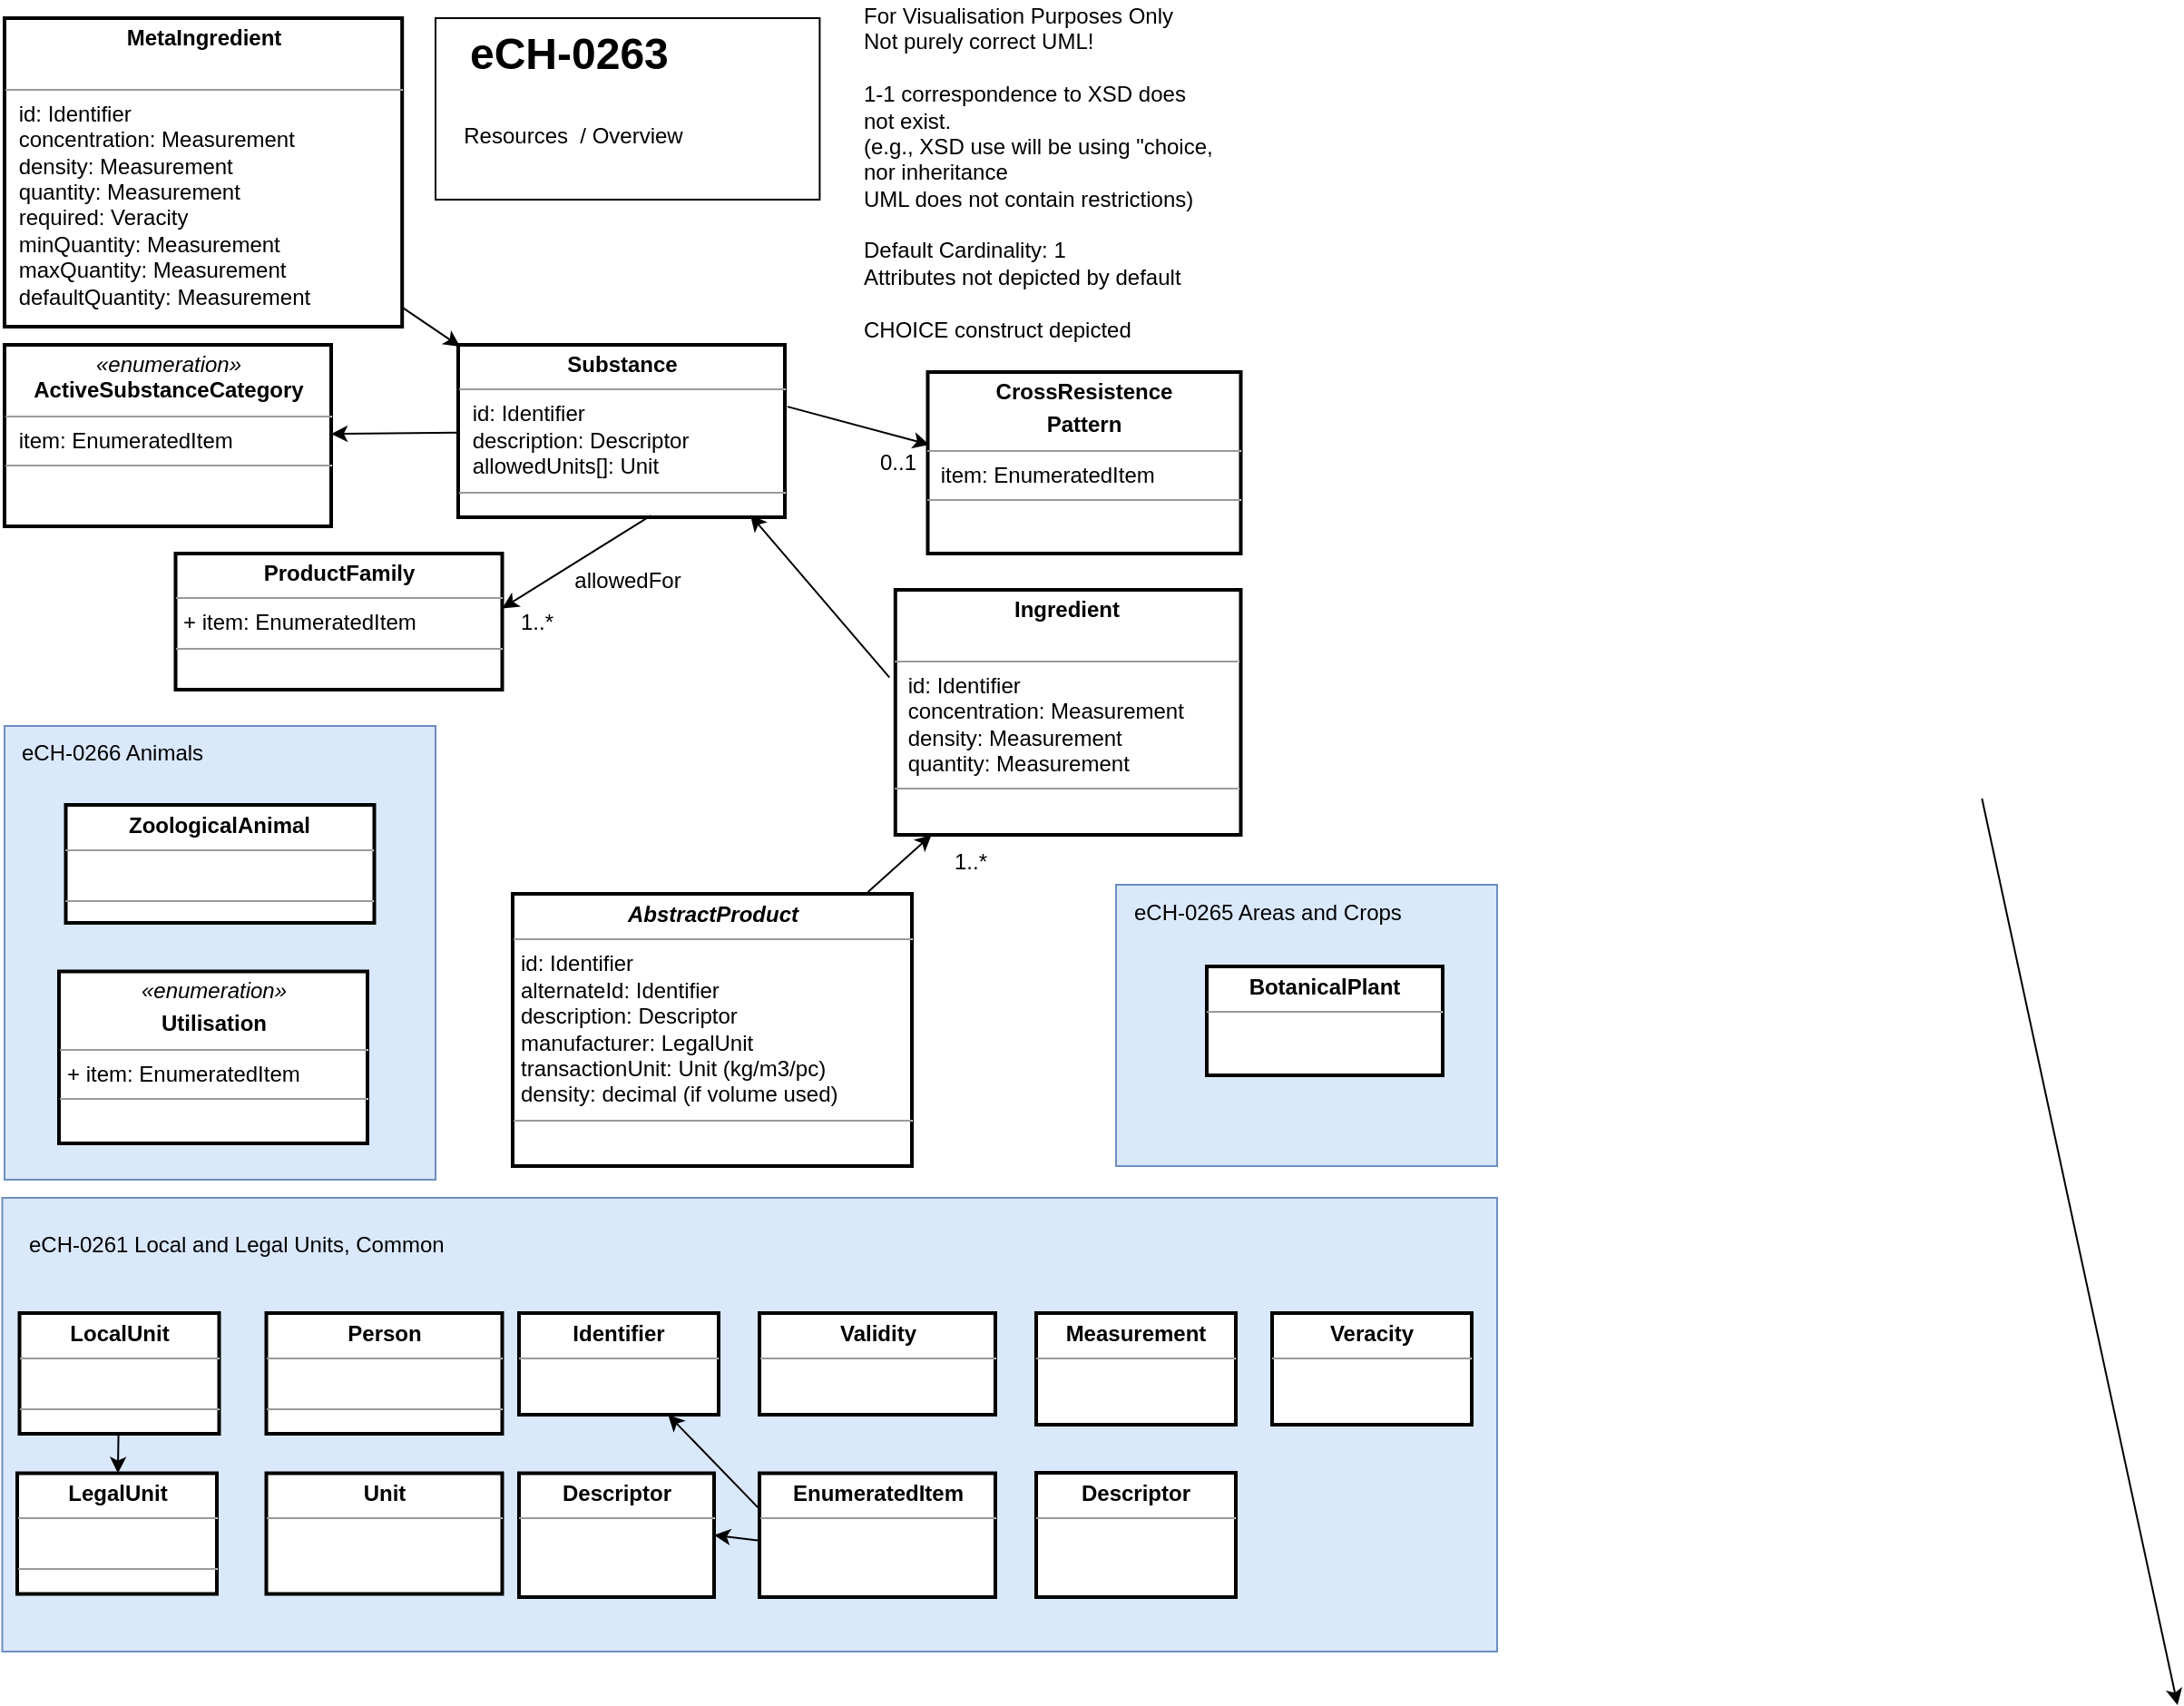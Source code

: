 <mxfile version="20.5.3" type="embed"><diagram id="C5RBs43oDa-KdzZeNtuy" name="Page-1"><mxGraphModel dx="2839" dy="704" grid="1" gridSize="10" guides="1" tooltips="1" connect="0" arrows="1" fold="1" page="1" pageScale="1" pageWidth="2336" pageHeight="1654" math="0" shadow="0"><root><mxCell id="WIyWlLk6GJQsqaUBKTNV-0"/><mxCell id="WIyWlLk6GJQsqaUBKTNV-1" parent="WIyWlLk6GJQsqaUBKTNV-0"/><mxCell id="9_fdUrSxjmN1W93VfHhp-2" value="" style="rounded=0;whiteSpace=wrap;html=1;fillColor=#dae8fc;strokeColor=#6c8ebf;fontFamily=Helvetica;" parent="WIyWlLk6GJQsqaUBKTNV-1" vertex="1"><mxGeometry x="-1993.75" y="710" width="823.75" height="250" as="geometry"/></mxCell><mxCell id="9_fdUrSxjmN1W93VfHhp-12" value="&lt;p style=&quot;margin:0px;margin-top:4px;text-align:center;&quot;&gt;&lt;b&gt;Identifier&lt;/b&gt;&lt;/p&gt;&lt;hr size=&quot;1&quot;&gt;&lt;p style=&quot;margin:0px;margin-left:4px;&quot;&gt;&lt;br&gt;&lt;/p&gt;" style="verticalAlign=top;align=left;overflow=fill;fontSize=12;fontFamily=Helvetica;html=1;sketch=0;strokeWidth=2;" parent="WIyWlLk6GJQsqaUBKTNV-1" vertex="1"><mxGeometry x="-1709" y="773.5" width="110" height="56" as="geometry"/></mxCell><mxCell id="A5fvS7BDDAw0l9XVEY4Y-33" value="&lt;p style=&quot;margin:0px;margin-top:4px;text-align:center;&quot;&gt;&lt;b&gt;EnumeratedItem&lt;/b&gt;&lt;/p&gt;&lt;hr size=&quot;1&quot;&gt;&lt;p style=&quot;margin:0px;margin-left:4px;&quot;&gt;&lt;br&gt;&lt;/p&gt;" style="verticalAlign=top;align=left;overflow=fill;fontSize=12;fontFamily=Helvetica;html=1;sketch=0;strokeWidth=2;" parent="WIyWlLk6GJQsqaUBKTNV-1" vertex="1"><mxGeometry x="-1576.5" y="861.75" width="130" height="68.25" as="geometry"/></mxCell><mxCell id="A5fvS7BDDAw0l9XVEY4Y-54" value="&lt;p style=&quot;margin:0px;margin-top:4px;text-align:center;&quot;&gt;&lt;b&gt;LocalUnit&lt;/b&gt;&lt;/p&gt;&lt;hr size=&quot;1&quot;&gt;&lt;p style=&quot;margin:0px;margin-left:4px;&quot;&gt;&amp;nbsp;&lt;br&gt;&lt;/p&gt;&lt;hr size=&quot;1&quot;&gt;&lt;p style=&quot;margin:0px;margin-left:4px;&quot;&gt;&lt;br&gt;&lt;/p&gt;" style="verticalAlign=top;align=left;overflow=fill;fontSize=12;fontFamily=Helvetica;html=1;sketch=0;strokeWidth=2;" parent="WIyWlLk6GJQsqaUBKTNV-1" vertex="1"><mxGeometry x="-1984.25" y="773.5" width="110" height="66.5" as="geometry"/></mxCell><mxCell id="A5fvS7BDDAw0l9XVEY4Y-61" value="" style="endArrow=classic;html=1;sketch=0;fontFamily=Helvetica;curved=1;" parent="WIyWlLk6GJQsqaUBKTNV-1" source="A5fvS7BDDAw0l9XVEY4Y-54" target="Fh2eQYCEiK_2gspSJ3Qt-0" edge="1"><mxGeometry width="50" height="50" relative="1" as="geometry"><mxPoint x="-1809.25" y="1357.5" as="sourcePoint"/><mxPoint x="-1894.53" y="912.836" as="targetPoint"/></mxGeometry></mxCell><mxCell id="A5fvS7BDDAw0l9XVEY4Y-97" value="For Visualisation Purposes Only&lt;br&gt;Not purely correct UML!&lt;br&gt;&lt;br&gt;1-1 correspondence to XSD does &lt;br&gt;not exist.&lt;br&gt;(e.g., XSD use will be using &quot;choice,&lt;br&gt;nor inheritance&lt;br&gt;UML does not contain restrictions)&lt;br&gt;&lt;br&gt;Default Cardinality: 1&lt;br&gt;Attributes not depicted by default&lt;br&gt;&lt;br&gt;CHOICE construct depicted" style="text;html=1;strokeColor=none;fillColor=none;align=left;verticalAlign=middle;whiteSpace=wrap;rounded=0;strokeWidth=2;fontFamily=Helvetica;" parent="WIyWlLk6GJQsqaUBKTNV-1" vertex="1"><mxGeometry x="-1521.5" y="130" width="230" height="30" as="geometry"/></mxCell><mxCell id="3pSlS8YH4z9lj6zPETBl-3" value="v&amp;nbsp; &amp;nbsp; &amp;nbsp; &amp;nbsp; &amp;nbsp; &amp;nbsp; &amp;nbsp;&amp;nbsp;" style="rounded=0;whiteSpace=wrap;html=1;fillColor=#dae8fc;strokeColor=#6c8ebf;fontFamily=Helvetica;" parent="WIyWlLk6GJQsqaUBKTNV-1" vertex="1"><mxGeometry x="-1380" y="537.5" width="210" height="155" as="geometry"/></mxCell><mxCell id="3pSlS8YH4z9lj6zPETBl-47" value="&lt;p style=&quot;margin:0px;margin-top:4px;text-align:center;&quot;&gt;&lt;b&gt;Person&lt;/b&gt;&lt;/p&gt;&lt;hr size=&quot;1&quot;&gt;&lt;p style=&quot;margin:0px;margin-left:4px;&quot;&gt;&amp;nbsp;&lt;br&gt;&lt;/p&gt;&lt;hr size=&quot;1&quot;&gt;&lt;p style=&quot;margin:0px;margin-left:4px;&quot;&gt;&lt;br&gt;&lt;/p&gt;" style="verticalAlign=top;align=left;overflow=fill;fontSize=12;fontFamily=Helvetica;html=1;sketch=0;strokeWidth=2;" parent="WIyWlLk6GJQsqaUBKTNV-1" vertex="1"><mxGeometry x="-1848.25" y="773.5" width="130" height="66.5" as="geometry"/></mxCell><mxCell id="fq_hDrngQvyFMPAxzldU-55" value="&lt;p style=&quot;margin:0px;margin-top:4px;text-align:center;&quot;&gt;&lt;b&gt;&lt;i&gt;AbstractProduct&lt;/i&gt;&lt;/b&gt;&lt;/p&gt;&lt;hr size=&quot;1&quot;&gt;&lt;p style=&quot;margin:0px;margin-left:4px;&quot;&gt;id: Identifier&lt;br&gt;&lt;/p&gt;&lt;p style=&quot;margin:0px;margin-left:4px;&quot;&gt;alternateId: Identifier&lt;/p&gt;&lt;p style=&quot;margin:0px;margin-left:4px;&quot;&gt;description: Descriptor&amp;nbsp;&lt;/p&gt;&lt;p style=&quot;margin:0px;margin-left:4px;&quot;&gt;manufacturer: LegalUnit&lt;/p&gt;&lt;p style=&quot;margin:0px;margin-left:4px;&quot;&gt;transactionUnit: Unit (kg/m3/pc)&lt;/p&gt;&lt;p style=&quot;margin:0px;margin-left:4px;&quot;&gt;density:&amp;nbsp;&lt;span style=&quot;background-color: initial;&quot;&gt;decimal (if volume used)&lt;/span&gt;&lt;/p&gt;&lt;hr size=&quot;1&quot;&gt;&lt;p style=&quot;margin:0px;margin-left:4px;&quot;&gt;&lt;br&gt;&lt;/p&gt;" style="verticalAlign=top;align=left;overflow=fill;fontSize=12;fontFamily=Helvetica;html=1;sketch=0;strokeWidth=2;" parent="WIyWlLk6GJQsqaUBKTNV-1" vertex="1"><mxGeometry x="-1712.5" y="542.5" width="220" height="150" as="geometry"/></mxCell><mxCell id="Fh2eQYCEiK_2gspSJ3Qt-0" value="&lt;p style=&quot;margin:0px;margin-top:4px;text-align:center;&quot;&gt;&lt;b&gt;LegalUnit&lt;/b&gt;&lt;/p&gt;&lt;hr size=&quot;1&quot;&gt;&lt;p style=&quot;margin:0px;margin-left:4px;&quot;&gt;&amp;nbsp;&lt;br&gt;&lt;/p&gt;&lt;hr size=&quot;1&quot;&gt;&lt;p style=&quot;margin:0px;margin-left:4px;&quot;&gt;&lt;br&gt;&lt;/p&gt;" style="verticalAlign=top;align=left;overflow=fill;fontSize=12;fontFamily=Helvetica;html=1;sketch=0;strokeWidth=2;" parent="WIyWlLk6GJQsqaUBKTNV-1" vertex="1"><mxGeometry x="-1985.5" y="861.75" width="110" height="66.5" as="geometry"/></mxCell><mxCell id="fq_hDrngQvyFMPAxzldU-75" value="&lt;p style=&quot;margin:0px;margin-top:4px;text-align:center;&quot;&gt;&lt;b&gt;Descriptor&lt;/b&gt;&lt;/p&gt;&lt;hr size=&quot;1&quot;&gt;&lt;p style=&quot;margin:0px;margin-left:4px;&quot;&gt;&lt;br&gt;&lt;/p&gt;" style="verticalAlign=top;align=left;overflow=fill;fontSize=12;fontFamily=Helvetica;html=1;sketch=0;strokeWidth=2;" parent="WIyWlLk6GJQsqaUBKTNV-1" vertex="1"><mxGeometry x="-1709" y="861.75" width="107.5" height="68.25" as="geometry"/></mxCell><mxCell id="fq_hDrngQvyFMPAxzldU-76" value="eCH-0261 Local and Legal Units, Common" style="text;html=1;strokeColor=none;fillColor=none;align=left;verticalAlign=middle;whiteSpace=wrap;rounded=0;strokeWidth=2;fontFamily=Helvetica;" parent="WIyWlLk6GJQsqaUBKTNV-1" vertex="1"><mxGeometry x="-1980.75" y="700" width="290" height="72.5" as="geometry"/></mxCell><mxCell id="fq_hDrngQvyFMPAxzldU-77" value="eCH-0265 Areas and Crops" style="text;html=1;strokeColor=none;fillColor=none;align=left;verticalAlign=middle;whiteSpace=wrap;rounded=0;strokeWidth=2;fontFamily=Helvetica;" parent="WIyWlLk6GJQsqaUBKTNV-1" vertex="1"><mxGeometry x="-1372" y="537.5" width="204" height="30" as="geometry"/></mxCell><mxCell id="fq_hDrngQvyFMPAxzldU-80" value="" style="endArrow=classic;html=1;sketch=0;fontFamily=Helvetica;curved=1;exitX=-0.004;exitY=0.281;exitDx=0;exitDy=0;exitPerimeter=0;" parent="WIyWlLk6GJQsqaUBKTNV-1" source="A5fvS7BDDAw0l9XVEY4Y-33" target="9_fdUrSxjmN1W93VfHhp-12" edge="1"><mxGeometry width="50" height="50" relative="1" as="geometry"><mxPoint x="-1375.05" y="943" as="sourcePoint"/><mxPoint x="-1536.5" y="941" as="targetPoint"/></mxGeometry></mxCell><mxCell id="fq_hDrngQvyFMPAxzldU-83" value="" style="endArrow=classic;html=1;sketch=0;fontFamily=Helvetica;curved=1;entryX=1;entryY=0.5;entryDx=0;entryDy=0;exitX=-0.008;exitY=0.542;exitDx=0;exitDy=0;exitPerimeter=0;" parent="WIyWlLk6GJQsqaUBKTNV-1" source="A5fvS7BDDAw0l9XVEY4Y-33" target="fq_hDrngQvyFMPAxzldU-75" edge="1"><mxGeometry width="50" height="50" relative="1" as="geometry"><mxPoint x="-1676.5" y="1113" as="sourcePoint"/><mxPoint x="-1866.299" y="831.25" as="targetPoint"/></mxGeometry></mxCell><mxCell id="fq_hDrngQvyFMPAxzldU-141" value="&lt;p style=&quot;margin:0px;margin-top:4px;text-align:center;&quot;&gt;&lt;b&gt;BotanicalPlant&lt;/b&gt;&lt;/p&gt;&lt;hr size=&quot;1&quot;&gt;&lt;p style=&quot;margin:0px;margin-left:4px;&quot;&gt;&lt;br&gt;&lt;/p&gt;" style="verticalAlign=top;align=left;overflow=fill;fontSize=12;fontFamily=Helvetica;html=1;sketch=0;strokeWidth=2;" parent="WIyWlLk6GJQsqaUBKTNV-1" vertex="1"><mxGeometry x="-1330" y="582.5" width="130" height="60" as="geometry"/></mxCell><mxCell id="ZqzKbb4cEfQE_WqFz7V7-11" value="" style="rounded=0;whiteSpace=wrap;html=1;fillColor=#dae8fc;strokeColor=#6c8ebf;fontFamily=Helvetica;" parent="WIyWlLk6GJQsqaUBKTNV-1" vertex="1"><mxGeometry x="-1992.5" y="450" width="237.5" height="250" as="geometry"/></mxCell><mxCell id="ZqzKbb4cEfQE_WqFz7V7-12" value="eCH-0266 Animals" style="text;html=1;strokeColor=none;fillColor=none;align=left;verticalAlign=middle;whiteSpace=wrap;rounded=0;strokeWidth=2;fontFamily=Helvetica;" parent="WIyWlLk6GJQsqaUBKTNV-1" vertex="1"><mxGeometry x="-1985" y="450" width="290" height="30" as="geometry"/></mxCell><mxCell id="ZqzKbb4cEfQE_WqFz7V7-18" value="&lt;p style=&quot;margin:0px;margin-top:4px;text-align:center;&quot;&gt;&lt;b&gt;ZoologicalAnimal&lt;/b&gt;&lt;/p&gt;&lt;hr size=&quot;1&quot;&gt;&lt;p style=&quot;margin:0px;margin-left:4px;&quot;&gt;&amp;nbsp;&amp;nbsp;&lt;br&gt;&lt;/p&gt;&lt;hr size=&quot;1&quot;&gt;&lt;p style=&quot;margin:0px;margin-left:4px;&quot;&gt;&lt;br&gt;&lt;/p&gt;" style="verticalAlign=top;align=left;overflow=fill;fontSize=12;fontFamily=Helvetica;html=1;sketch=0;strokeWidth=2;" parent="WIyWlLk6GJQsqaUBKTNV-1" vertex="1"><mxGeometry x="-1958.75" y="493.5" width="170" height="65" as="geometry"/></mxCell><mxCell id="ZqzKbb4cEfQE_WqFz7V7-43" value="&lt;p style=&quot;margin:0px;margin-top:4px;text-align:center;&quot;&gt;&lt;i&gt;«enumeration»&lt;/i&gt;&lt;/p&gt;&lt;p style=&quot;margin:0px;margin-top:4px;text-align:center;&quot;&gt;&lt;b&gt;Utilisation&lt;/b&gt;&lt;/p&gt;&lt;hr size=&quot;1&quot;&gt;&lt;p style=&quot;margin:0px;margin-left:4px;&quot;&gt;+ item: EnumeratedItem&lt;br&gt;&lt;/p&gt;&lt;hr size=&quot;1&quot;&gt;&lt;p style=&quot;margin:0px;margin-left:4px;&quot;&gt;&lt;br&gt;&lt;/p&gt;" style="verticalAlign=top;align=left;overflow=fill;fontSize=12;fontFamily=Helvetica;html=1;sketch=0;strokeWidth=2;" parent="WIyWlLk6GJQsqaUBKTNV-1" vertex="1"><mxGeometry x="-1962.5" y="585.25" width="170" height="94.75" as="geometry"/></mxCell><mxCell id="ZqzKbb4cEfQE_WqFz7V7-75" value="" style="endArrow=classic;html=1;sketch=0;fontFamily=Helvetica;curved=1;entryX=0.34;entryY=-0.005;entryDx=0;entryDy=0;entryPerimeter=0;" parent="WIyWlLk6GJQsqaUBKTNV-1" edge="1"><mxGeometry width="50" height="50" relative="1" as="geometry"><mxPoint x="-902.828" y="490" as="sourcePoint"/><mxPoint x="-795.051" y="989.5" as="targetPoint"/></mxGeometry></mxCell><mxCell id="ZqzKbb4cEfQE_WqFz7V7-85" value="&lt;p style=&quot;margin:0px;margin-top:4px;text-align:center;&quot;&gt;&lt;b style=&quot;background-color: initial;&quot;&gt;Substance&lt;/b&gt;&lt;br&gt;&lt;/p&gt;&lt;hr size=&quot;1&quot;&gt;&lt;p style=&quot;margin:0px;margin-left:4px;&quot;&gt;&amp;nbsp;id: Identifier&lt;br&gt;&lt;/p&gt;&lt;p style=&quot;margin:0px;margin-left:4px;&quot;&gt;&amp;nbsp;description: Descriptor&lt;/p&gt;&lt;p style=&quot;margin:0px;margin-left:4px;&quot;&gt;&amp;nbsp;allowedUnits[]: Unit&lt;/p&gt;&lt;hr size=&quot;1&quot;&gt;&lt;p style=&quot;margin:0px;margin-left:4px;&quot;&gt;&lt;br&gt;&lt;/p&gt;" style="verticalAlign=top;align=left;overflow=fill;fontSize=12;fontFamily=Helvetica;html=1;sketch=0;strokeWidth=2;" parent="WIyWlLk6GJQsqaUBKTNV-1" vertex="1"><mxGeometry x="-1742.5" y="240" width="180" height="95" as="geometry"/></mxCell><mxCell id="ZqzKbb4cEfQE_WqFz7V7-86" value="" style="endArrow=classic;html=1;sketch=0;fontFamily=Helvetica;curved=1;exitX=0.89;exitY=-0.007;exitDx=0;exitDy=0;exitPerimeter=0;" parent="WIyWlLk6GJQsqaUBKTNV-1" source="fq_hDrngQvyFMPAxzldU-55" target="eB_fhc0voJm1Zt_swYeX-0" edge="1"><mxGeometry width="50" height="50" relative="1" as="geometry"><mxPoint x="-1422.85" y="674.38" as="sourcePoint"/><mxPoint x="-1470.75" y="481.82" as="targetPoint"/></mxGeometry></mxCell><mxCell id="ZqzKbb4cEfQE_WqFz7V7-87" value="1..*" style="text;html=1;strokeColor=none;fillColor=none;align=center;verticalAlign=middle;whiteSpace=wrap;rounded=0;fontFamily=Helvetica;" parent="WIyWlLk6GJQsqaUBKTNV-1" vertex="1"><mxGeometry x="-1452.5" y="387.5" width="60" height="30" as="geometry"/></mxCell><mxCell id="ZqzKbb4cEfQE_WqFz7V7-88" value="" style="endArrow=classic;html=1;sketch=0;fontFamily=Helvetica;curved=1;entryX=0.894;entryY=0.987;entryDx=0;entryDy=0;entryPerimeter=0;exitX=-0.017;exitY=0.358;exitDx=0;exitDy=0;exitPerimeter=0;" parent="WIyWlLk6GJQsqaUBKTNV-1" source="eB_fhc0voJm1Zt_swYeX-0" target="ZqzKbb4cEfQE_WqFz7V7-85" edge="1"><mxGeometry width="50" height="50" relative="1" as="geometry"><mxPoint x="-1557.5" y="402.125" as="sourcePoint"/><mxPoint x="-1461.24" y="478.46" as="targetPoint"/></mxGeometry></mxCell><mxCell id="ZqzKbb4cEfQE_WqFz7V7-90" value="&lt;p style=&quot;margin:0px;margin-top:4px;text-align:center;&quot;&gt;&lt;i&gt;«enumeration»&lt;/i&gt;&lt;br&gt;&lt;b&gt;ActiveSubstanceCategory&lt;/b&gt;&lt;/p&gt;&lt;hr size=&quot;1&quot;&gt;&lt;p style=&quot;margin:0px;margin-left:4px;&quot;&gt;&amp;nbsp;item: EnumeratedItem&lt;br&gt;&lt;/p&gt;&lt;hr size=&quot;1&quot;&gt;&lt;p style=&quot;margin:0px;margin-left:4px;&quot;&gt;&lt;br&gt;&lt;/p&gt;" style="verticalAlign=top;align=left;overflow=fill;fontSize=12;fontFamily=Helvetica;html=1;sketch=0;strokeWidth=2;" parent="WIyWlLk6GJQsqaUBKTNV-1" vertex="1"><mxGeometry x="-1992.5" y="240" width="180" height="100" as="geometry"/></mxCell><mxCell id="ZqzKbb4cEfQE_WqFz7V7-91" value="" style="endArrow=classic;html=1;sketch=0;fontFamily=Helvetica;curved=1;" parent="WIyWlLk6GJQsqaUBKTNV-1" source="ZqzKbb4cEfQE_WqFz7V7-85" target="ZqzKbb4cEfQE_WqFz7V7-90" edge="1"><mxGeometry width="50" height="50" relative="1" as="geometry"><mxPoint x="-1393.76" y="403.045" as="sourcePoint"/><mxPoint x="-1431.24" y="340.005" as="targetPoint"/></mxGeometry></mxCell><mxCell id="eB_fhc0voJm1Zt_swYeX-0" value="&lt;p style=&quot;margin:0px;margin-top:4px;text-align:center;&quot;&gt;&lt;b&gt;Ingredient&lt;/b&gt;&lt;/p&gt;&amp;nbsp;&lt;hr size=&quot;1&quot;&gt;&lt;p style=&quot;margin:0px;margin-left:4px;&quot;&gt;&amp;nbsp;id: Identifier&lt;br&gt;&lt;/p&gt;&lt;p style=&quot;margin:0px;margin-left:4px;&quot;&gt;&amp;nbsp;concentration: Measurement&lt;/p&gt;&lt;p style=&quot;margin:0px;margin-left:4px;&quot;&gt;&amp;nbsp;density: Measurement&lt;/p&gt;&lt;p style=&quot;margin:0px;margin-left:4px;&quot;&gt;&lt;span style=&quot;background-color: initial;&quot;&gt;&amp;nbsp;quantity: Measurement&lt;/span&gt;&lt;/p&gt;&lt;hr size=&quot;1&quot;&gt;&lt;p style=&quot;margin:0px;margin-left:4px;&quot;&gt;&lt;br&gt;&lt;/p&gt;" style="verticalAlign=top;align=left;overflow=fill;fontSize=12;fontFamily=Helvetica;html=1;sketch=0;strokeWidth=2;" parent="WIyWlLk6GJQsqaUBKTNV-1" vertex="1"><mxGeometry x="-1501.6" y="375" width="190.35" height="135" as="geometry"/></mxCell><mxCell id="eYUfmgDXyRDl5XwJps49-13" value="&lt;p style=&quot;margin:0px;margin-top:4px;text-align:center;&quot;&gt;&lt;b&gt;ProductFamily&lt;/b&gt;&lt;/p&gt;&lt;hr size=&quot;1&quot;&gt;&lt;p style=&quot;margin:0px;margin-left:4px;&quot;&gt;+ item: EnumeratedItem&lt;br&gt;&lt;/p&gt;&lt;hr size=&quot;1&quot;&gt;&lt;p style=&quot;margin:0px;margin-left:4px;&quot;&gt;&lt;br&gt;&lt;/p&gt;" style="verticalAlign=top;align=left;overflow=fill;fontSize=12;fontFamily=Helvetica;html=1;sketch=0;strokeWidth=2;" parent="WIyWlLk6GJQsqaUBKTNV-1" vertex="1"><mxGeometry x="-1898.25" y="355" width="180" height="75" as="geometry"/></mxCell><mxCell id="8MJOqnOzI6ZtPtBTbAP--10" value="&lt;p style=&quot;margin:0px;margin-top:4px;text-align:center;&quot;&gt;&lt;b&gt;Unit&lt;/b&gt;&lt;/p&gt;&lt;hr size=&quot;1&quot;&gt;&lt;p style=&quot;margin:0px;margin-left:4px;&quot;&gt;&lt;br&gt;&lt;/p&gt;" style="verticalAlign=top;align=left;overflow=fill;fontSize=12;fontFamily=Helvetica;html=1;sketch=0;strokeWidth=2;" parent="WIyWlLk6GJQsqaUBKTNV-1" vertex="1"><mxGeometry x="-1848.25" y="861.75" width="130" height="66.5" as="geometry"/></mxCell><mxCell id="8MJOqnOzI6ZtPtBTbAP--11" value="&lt;p style=&quot;margin:0px;margin-top:4px;text-align:center;&quot;&gt;&lt;b&gt;CrossResistence&lt;/b&gt;&lt;/p&gt;&lt;p style=&quot;margin:0px;margin-top:4px;text-align:center;&quot;&gt;&lt;b&gt;Pattern&lt;/b&gt;&lt;/p&gt;&lt;hr size=&quot;1&quot;&gt;&lt;p style=&quot;margin:0px;margin-left:4px;&quot;&gt;&amp;nbsp;item: EnumeratedItem&lt;br&gt;&lt;/p&gt;&lt;hr size=&quot;1&quot;&gt;&lt;p style=&quot;margin:0px;margin-left:4px;&quot;&gt;&lt;br&gt;&lt;/p&gt;" style="verticalAlign=top;align=left;overflow=fill;fontSize=12;fontFamily=Helvetica;html=1;sketch=0;strokeWidth=2;" parent="WIyWlLk6GJQsqaUBKTNV-1" vertex="1"><mxGeometry x="-1483.75" y="255" width="172.5" height="100" as="geometry"/></mxCell><mxCell id="8MJOqnOzI6ZtPtBTbAP--12" value="" style="endArrow=classic;html=1;sketch=0;fontFamily=Helvetica;curved=1;entryX=0.005;entryY=0.4;entryDx=0;entryDy=0;entryPerimeter=0;exitX=1.008;exitY=0.306;exitDx=0;exitDy=0;exitPerimeter=0;" parent="WIyWlLk6GJQsqaUBKTNV-1" target="8MJOqnOzI6ZtPtBTbAP--11" edge="1"><mxGeometry width="50" height="50" relative="1" as="geometry"><mxPoint x="-1561.06" y="274.07" as="sourcePoint"/><mxPoint x="-1503.34" y="291.5" as="targetPoint"/></mxGeometry></mxCell><mxCell id="8MJOqnOzI6ZtPtBTbAP--13" value="0..1" style="text;html=1;strokeColor=none;fillColor=none;align=center;verticalAlign=middle;whiteSpace=wrap;rounded=0;fontFamily=Helvetica;" parent="WIyWlLk6GJQsqaUBKTNV-1" vertex="1"><mxGeometry x="-1530" y="290" width="60" height="30" as="geometry"/></mxCell><mxCell id="8MJOqnOzI6ZtPtBTbAP--22" value="1..*" style="text;html=1;strokeColor=none;fillColor=none;align=center;verticalAlign=middle;whiteSpace=wrap;rounded=0;fontFamily=Helvetica;" parent="WIyWlLk6GJQsqaUBKTNV-1" vertex="1"><mxGeometry x="-1729.5" y="377.5" width="60" height="30" as="geometry"/></mxCell><mxCell id="8MJOqnOzI6ZtPtBTbAP--23" value="" style="endArrow=classic;html=1;sketch=0;fontFamily=Helvetica;curved=1;entryX=1;entryY=0.403;entryDx=0;entryDy=0;entryPerimeter=0;exitX=0.59;exitY=0.99;exitDx=0;exitDy=0;exitPerimeter=0;" parent="WIyWlLk6GJQsqaUBKTNV-1" source="ZqzKbb4cEfQE_WqFz7V7-85" target="eYUfmgDXyRDl5XwJps49-13" edge="1"><mxGeometry width="50" height="50" relative="1" as="geometry"><mxPoint x="-1769.25" y="355" as="sourcePoint"/><mxPoint x="-1828.25" y="320" as="targetPoint"/></mxGeometry></mxCell><mxCell id="8MJOqnOzI6ZtPtBTbAP--24" value="allowedFor" style="text;html=1;strokeColor=none;fillColor=none;align=center;verticalAlign=middle;whiteSpace=wrap;rounded=0;fontFamily=Helvetica;" parent="WIyWlLk6GJQsqaUBKTNV-1" vertex="1"><mxGeometry x="-1679.15" y="355" width="60" height="30" as="geometry"/></mxCell><mxCell id="qUsIdyUmsrlXsUjqDphB-0" value="1..*" style="text;html=1;strokeColor=none;fillColor=none;align=center;verticalAlign=middle;whiteSpace=wrap;rounded=0;fontFamily=Helvetica;" parent="WIyWlLk6GJQsqaUBKTNV-1" vertex="1"><mxGeometry x="-1490" y="510" width="60" height="30" as="geometry"/></mxCell><mxCell id="qUsIdyUmsrlXsUjqDphB-1" value="&lt;p style=&quot;margin:0px;margin-top:4px;text-align:center;&quot;&gt;&lt;b&gt;Validity&lt;/b&gt;&lt;/p&gt;&lt;hr size=&quot;1&quot;&gt;&lt;p style=&quot;margin:0px;margin-left:4px;&quot;&gt;&lt;br&gt;&lt;/p&gt;" style="verticalAlign=top;align=left;overflow=fill;fontSize=12;fontFamily=Helvetica;html=1;sketch=0;strokeWidth=2;" parent="WIyWlLk6GJQsqaUBKTNV-1" vertex="1"><mxGeometry x="-1576.5" y="773.5" width="130" height="56" as="geometry"/></mxCell><mxCell id="qUsIdyUmsrlXsUjqDphB-3" value="&lt;p style=&quot;margin:0px;margin-top:4px;text-align:center;&quot;&gt;&lt;b&gt;Measurement&lt;/b&gt;&lt;/p&gt;&lt;hr size=&quot;1&quot;&gt;&lt;p style=&quot;margin:0px;margin-left:4px;&quot;&gt;&lt;br&gt;&lt;/p&gt;" style="verticalAlign=top;align=left;overflow=fill;fontSize=12;fontFamily=Helvetica;html=1;sketch=0;strokeWidth=2;" parent="WIyWlLk6GJQsqaUBKTNV-1" vertex="1"><mxGeometry x="-1424" y="773.5" width="110" height="61.5" as="geometry"/></mxCell><mxCell id="qUsIdyUmsrlXsUjqDphB-5" value="&lt;p style=&quot;margin:0px;margin-top:4px;text-align:center;&quot;&gt;&lt;b&gt;MetaIngredient&lt;/b&gt;&lt;/p&gt;&amp;nbsp;&lt;hr size=&quot;1&quot;&gt;&lt;p style=&quot;margin:0px;margin-left:4px;&quot;&gt;&amp;nbsp;id: Identifier&lt;br&gt;&lt;/p&gt;&lt;p style=&quot;margin:0px;margin-left:4px;&quot;&gt;&amp;nbsp;concentration: Measurement&lt;/p&gt;&lt;p style=&quot;margin:0px;margin-left:4px;&quot;&gt;&amp;nbsp;density: Measurement&lt;/p&gt;&lt;p style=&quot;margin:0px;margin-left:4px;&quot;&gt;&lt;span style=&quot;background-color: initial;&quot;&gt;&amp;nbsp;quantity: Measurement&lt;/span&gt;&lt;/p&gt;&lt;p style=&quot;margin:0px;margin-left:4px;&quot;&gt;&lt;span style=&quot;background-color: initial;&quot;&gt;&amp;nbsp;required: Veracity&lt;/span&gt;&lt;/p&gt;&lt;p style=&quot;margin:0px;margin-left:4px;&quot;&gt;&lt;span style=&quot;background-color: initial;&quot;&gt;&amp;nbsp;minQuantity: Measurement&lt;/span&gt;&lt;/p&gt;&lt;p style=&quot;margin:0px;margin-left:4px;&quot;&gt;&lt;span style=&quot;background-color: initial;&quot;&gt;&amp;nbsp;maxQuantity: Measurement&lt;/span&gt;&lt;/p&gt;&lt;p style=&quot;margin:0px;margin-left:4px;&quot;&gt;&lt;span style=&quot;background-color: initial;&quot;&gt;&amp;nbsp;defaultQuantity: Measurement&lt;/span&gt;&lt;/p&gt;&lt;p style=&quot;margin:0px;margin-left:4px;&quot;&gt;&lt;span style=&quot;background-color: initial;&quot;&gt;&lt;br&gt;&lt;/span&gt;&lt;/p&gt;&lt;p style=&quot;margin:0px;margin-left:4px;&quot;&gt;&lt;span style=&quot;background-color: initial;&quot;&gt;&lt;br&gt;&lt;/span&gt;&lt;/p&gt;&lt;hr size=&quot;1&quot;&gt;&lt;p style=&quot;margin:0px;margin-left:4px;&quot;&gt;&lt;br&gt;&lt;/p&gt;" style="verticalAlign=top;align=left;overflow=fill;fontSize=12;fontFamily=Helvetica;html=1;sketch=0;strokeWidth=2;" parent="WIyWlLk6GJQsqaUBKTNV-1" vertex="1"><mxGeometry x="-1992.5" y="60" width="219.1" height="170" as="geometry"/></mxCell><mxCell id="qUsIdyUmsrlXsUjqDphB-7" value="&lt;p style=&quot;margin:0px;margin-top:4px;text-align:center;&quot;&gt;&lt;b&gt;Veracity&lt;/b&gt;&lt;/p&gt;&lt;hr size=&quot;1&quot;&gt;&lt;p style=&quot;margin:0px;margin-left:4px;&quot;&gt;&lt;br&gt;&lt;/p&gt;" style="verticalAlign=top;align=left;overflow=fill;fontSize=12;fontFamily=Helvetica;html=1;sketch=0;strokeWidth=2;" parent="WIyWlLk6GJQsqaUBKTNV-1" vertex="1"><mxGeometry x="-1294" y="773.5" width="110" height="61.5" as="geometry"/></mxCell><mxCell id="qUsIdyUmsrlXsUjqDphB-8" value="" style="endArrow=classic;html=1;sketch=0;fontFamily=Helvetica;curved=1;entryX=0.006;entryY=0.011;entryDx=0;entryDy=0;entryPerimeter=0;" parent="WIyWlLk6GJQsqaUBKTNV-1" source="qUsIdyUmsrlXsUjqDphB-5" target="ZqzKbb4cEfQE_WqFz7V7-85" edge="1"><mxGeometry width="50" height="50" relative="1" as="geometry"><mxPoint x="-1540" y="110.0" as="sourcePoint"/><mxPoint x="-1482.28" y="127.43" as="targetPoint"/></mxGeometry></mxCell><mxCell id="qUsIdyUmsrlXsUjqDphB-9" value="&lt;p style=&quot;margin:0px;margin-top:4px;text-align:center;&quot;&gt;&lt;b&gt;Descriptor&lt;/b&gt;&lt;/p&gt;&lt;hr size=&quot;1&quot;&gt;&lt;p style=&quot;margin:0px;margin-left:4px;&quot;&gt;&lt;br&gt;&lt;/p&gt;" style="verticalAlign=top;align=left;overflow=fill;fontSize=12;fontFamily=Helvetica;html=1;sketch=0;strokeWidth=2;" parent="WIyWlLk6GJQsqaUBKTNV-1" vertex="1"><mxGeometry x="-1424" y="861.5" width="110" height="68.5" as="geometry"/></mxCell><mxCell id="1" value="" style="rounded=0;whiteSpace=wrap;html=1;fontFamily=Helvetica;" parent="WIyWlLk6GJQsqaUBKTNV-1" vertex="1"><mxGeometry x="-1755" y="60" width="211.7" height="100" as="geometry"/></mxCell><mxCell id="9_fdUrSxjmN1W93VfHhp-1" value="&lt;h1&gt;&lt;span style=&quot;background-color: initial;&quot;&gt;eCH-0263&lt;/span&gt;&lt;/h1&gt;&lt;div&gt;&lt;br&gt;&lt;/div&gt;" style="text;html=1;strokeColor=none;fillColor=none;spacing=5;spacingTop=-20;whiteSpace=wrap;overflow=hidden;rounded=0;strokeWidth=2;fontFamily=Helvetica;" parent="WIyWlLk6GJQsqaUBKTNV-1" vertex="1"><mxGeometry x="-1741.5" y="60" width="195.7" height="50" as="geometry"/></mxCell><mxCell id="2" value="Resources&amp;nbsp; / Overview" style="text;html=1;strokeColor=none;fillColor=none;align=center;verticalAlign=middle;whiteSpace=wrap;rounded=0;fontFamily=Helvetica;" parent="WIyWlLk6GJQsqaUBKTNV-1" vertex="1"><mxGeometry x="-1755" y="110" width="152" height="30" as="geometry"/></mxCell></root></mxGraphModel></diagram></mxfile>